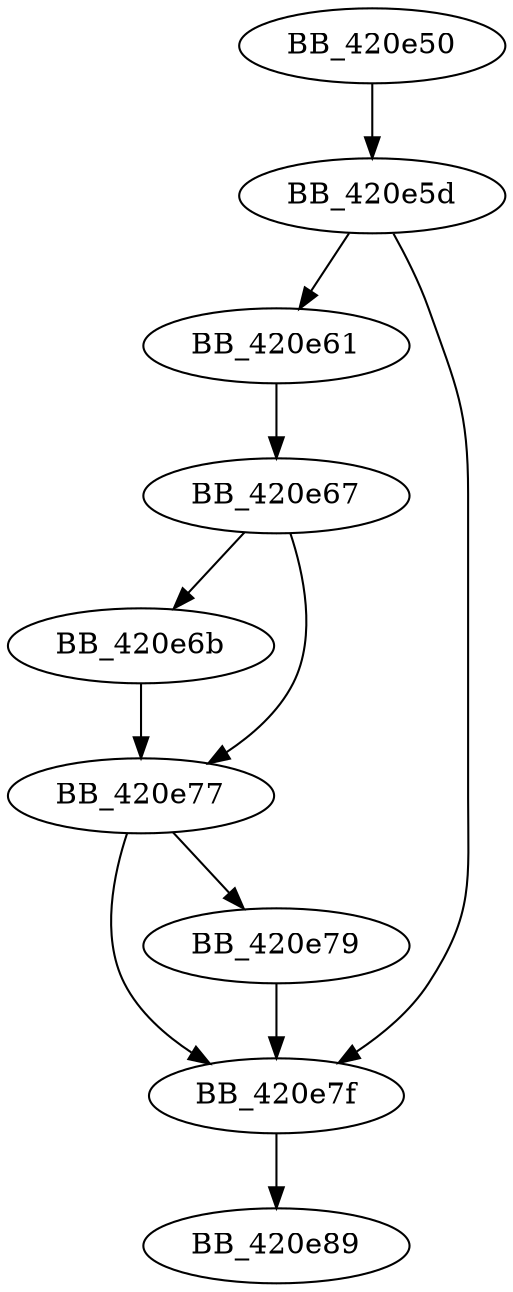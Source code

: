 DiGraph sub_420E50{
BB_420e50->BB_420e5d
BB_420e5d->BB_420e61
BB_420e5d->BB_420e7f
BB_420e61->BB_420e67
BB_420e67->BB_420e6b
BB_420e67->BB_420e77
BB_420e6b->BB_420e77
BB_420e77->BB_420e79
BB_420e77->BB_420e7f
BB_420e79->BB_420e7f
BB_420e7f->BB_420e89
}
